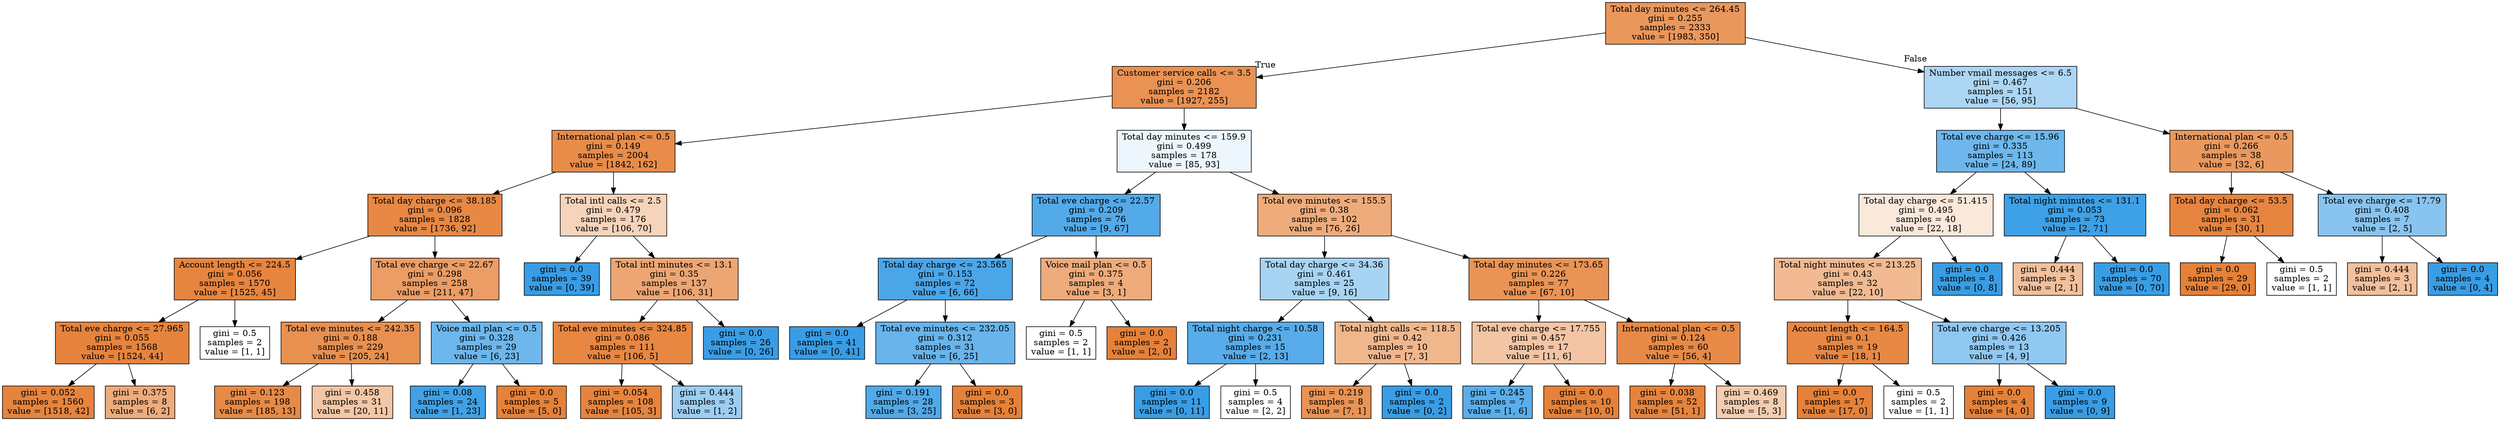 digraph Tree {
node [shape=box, style="filled", color="black"] ;
0 [label="Total day minutes <= 264.45\ngini = 0.255\nsamples = 2333\nvalue = [1983, 350]", fillcolor="#e58139d2"] ;
1 [label="Customer service calls <= 3.5\ngini = 0.206\nsamples = 2182\nvalue = [1927, 255]", fillcolor="#e58139dd"] ;
0 -> 1 [labeldistance=2.5, labelangle=45, headlabel="True"] ;
2 [label="International plan <= 0.5\ngini = 0.149\nsamples = 2004\nvalue = [1842, 162]", fillcolor="#e58139e9"] ;
1 -> 2 ;
3 [label="Total day charge <= 38.185\ngini = 0.096\nsamples = 1828\nvalue = [1736, 92]", fillcolor="#e58139f1"] ;
2 -> 3 ;
4 [label="Account length <= 224.5\ngini = 0.056\nsamples = 1570\nvalue = [1525, 45]", fillcolor="#e58139f7"] ;
3 -> 4 ;
5 [label="Total eve charge <= 27.965\ngini = 0.055\nsamples = 1568\nvalue = [1524, 44]", fillcolor="#e58139f8"] ;
4 -> 5 ;
6 [label="gini = 0.052\nsamples = 1560\nvalue = [1518, 42]", fillcolor="#e58139f8"] ;
5 -> 6 ;
7 [label="gini = 0.375\nsamples = 8\nvalue = [6, 2]", fillcolor="#e58139aa"] ;
5 -> 7 ;
8 [label="gini = 0.5\nsamples = 2\nvalue = [1, 1]", fillcolor="#e5813900"] ;
4 -> 8 ;
9 [label="Total eve charge <= 22.67\ngini = 0.298\nsamples = 258\nvalue = [211, 47]", fillcolor="#e58139c6"] ;
3 -> 9 ;
10 [label="Total eve minutes <= 242.35\ngini = 0.188\nsamples = 229\nvalue = [205, 24]", fillcolor="#e58139e1"] ;
9 -> 10 ;
11 [label="gini = 0.123\nsamples = 198\nvalue = [185, 13]", fillcolor="#e58139ed"] ;
10 -> 11 ;
12 [label="gini = 0.458\nsamples = 31\nvalue = [20, 11]", fillcolor="#e5813973"] ;
10 -> 12 ;
13 [label="Voice mail plan <= 0.5\ngini = 0.328\nsamples = 29\nvalue = [6, 23]", fillcolor="#399de5bc"] ;
9 -> 13 ;
14 [label="gini = 0.08\nsamples = 24\nvalue = [1, 23]", fillcolor="#399de5f4"] ;
13 -> 14 ;
15 [label="gini = 0.0\nsamples = 5\nvalue = [5, 0]", fillcolor="#e58139ff"] ;
13 -> 15 ;
16 [label="Total intl calls <= 2.5\ngini = 0.479\nsamples = 176\nvalue = [106, 70]", fillcolor="#e5813957"] ;
2 -> 16 ;
17 [label="gini = 0.0\nsamples = 39\nvalue = [0, 39]", fillcolor="#399de5ff"] ;
16 -> 17 ;
18 [label="Total intl minutes <= 13.1\ngini = 0.35\nsamples = 137\nvalue = [106, 31]", fillcolor="#e58139b4"] ;
16 -> 18 ;
19 [label="Total eve minutes <= 324.85\ngini = 0.086\nsamples = 111\nvalue = [106, 5]", fillcolor="#e58139f3"] ;
18 -> 19 ;
20 [label="gini = 0.054\nsamples = 108\nvalue = [105, 3]", fillcolor="#e58139f8"] ;
19 -> 20 ;
21 [label="gini = 0.444\nsamples = 3\nvalue = [1, 2]", fillcolor="#399de57f"] ;
19 -> 21 ;
22 [label="gini = 0.0\nsamples = 26\nvalue = [0, 26]", fillcolor="#399de5ff"] ;
18 -> 22 ;
23 [label="Total day minutes <= 159.9\ngini = 0.499\nsamples = 178\nvalue = [85, 93]", fillcolor="#399de516"] ;
1 -> 23 ;
24 [label="Total eve charge <= 22.57\ngini = 0.209\nsamples = 76\nvalue = [9, 67]", fillcolor="#399de5dd"] ;
23 -> 24 ;
25 [label="Total day charge <= 23.565\ngini = 0.153\nsamples = 72\nvalue = [6, 66]", fillcolor="#399de5e8"] ;
24 -> 25 ;
26 [label="gini = 0.0\nsamples = 41\nvalue = [0, 41]", fillcolor="#399de5ff"] ;
25 -> 26 ;
27 [label="Total eve minutes <= 232.05\ngini = 0.312\nsamples = 31\nvalue = [6, 25]", fillcolor="#399de5c2"] ;
25 -> 27 ;
28 [label="gini = 0.191\nsamples = 28\nvalue = [3, 25]", fillcolor="#399de5e0"] ;
27 -> 28 ;
29 [label="gini = 0.0\nsamples = 3\nvalue = [3, 0]", fillcolor="#e58139ff"] ;
27 -> 29 ;
30 [label="Voice mail plan <= 0.5\ngini = 0.375\nsamples = 4\nvalue = [3, 1]", fillcolor="#e58139aa"] ;
24 -> 30 ;
31 [label="gini = 0.5\nsamples = 2\nvalue = [1, 1]", fillcolor="#e5813900"] ;
30 -> 31 ;
32 [label="gini = 0.0\nsamples = 2\nvalue = [2, 0]", fillcolor="#e58139ff"] ;
30 -> 32 ;
33 [label="Total eve minutes <= 155.5\ngini = 0.38\nsamples = 102\nvalue = [76, 26]", fillcolor="#e58139a8"] ;
23 -> 33 ;
34 [label="Total day charge <= 34.36\ngini = 0.461\nsamples = 25\nvalue = [9, 16]", fillcolor="#399de570"] ;
33 -> 34 ;
35 [label="Total night charge <= 10.58\ngini = 0.231\nsamples = 15\nvalue = [2, 13]", fillcolor="#399de5d8"] ;
34 -> 35 ;
36 [label="gini = 0.0\nsamples = 11\nvalue = [0, 11]", fillcolor="#399de5ff"] ;
35 -> 36 ;
37 [label="gini = 0.5\nsamples = 4\nvalue = [2, 2]", fillcolor="#e5813900"] ;
35 -> 37 ;
38 [label="Total night calls <= 118.5\ngini = 0.42\nsamples = 10\nvalue = [7, 3]", fillcolor="#e5813992"] ;
34 -> 38 ;
39 [label="gini = 0.219\nsamples = 8\nvalue = [7, 1]", fillcolor="#e58139db"] ;
38 -> 39 ;
40 [label="gini = 0.0\nsamples = 2\nvalue = [0, 2]", fillcolor="#399de5ff"] ;
38 -> 40 ;
41 [label="Total day minutes <= 173.65\ngini = 0.226\nsamples = 77\nvalue = [67, 10]", fillcolor="#e58139d9"] ;
33 -> 41 ;
42 [label="Total eve charge <= 17.755\ngini = 0.457\nsamples = 17\nvalue = [11, 6]", fillcolor="#e5813974"] ;
41 -> 42 ;
43 [label="gini = 0.245\nsamples = 7\nvalue = [1, 6]", fillcolor="#399de5d4"] ;
42 -> 43 ;
44 [label="gini = 0.0\nsamples = 10\nvalue = [10, 0]", fillcolor="#e58139ff"] ;
42 -> 44 ;
45 [label="International plan <= 0.5\ngini = 0.124\nsamples = 60\nvalue = [56, 4]", fillcolor="#e58139ed"] ;
41 -> 45 ;
46 [label="gini = 0.038\nsamples = 52\nvalue = [51, 1]", fillcolor="#e58139fa"] ;
45 -> 46 ;
47 [label="gini = 0.469\nsamples = 8\nvalue = [5, 3]", fillcolor="#e5813966"] ;
45 -> 47 ;
48 [label="Number vmail messages <= 6.5\ngini = 0.467\nsamples = 151\nvalue = [56, 95]", fillcolor="#399de569"] ;
0 -> 48 [labeldistance=2.5, labelangle=-45, headlabel="False"] ;
49 [label="Total eve charge <= 15.96\ngini = 0.335\nsamples = 113\nvalue = [24, 89]", fillcolor="#399de5ba"] ;
48 -> 49 ;
50 [label="Total day charge <= 51.415\ngini = 0.495\nsamples = 40\nvalue = [22, 18]", fillcolor="#e581392e"] ;
49 -> 50 ;
51 [label="Total night minutes <= 213.25\ngini = 0.43\nsamples = 32\nvalue = [22, 10]", fillcolor="#e581398b"] ;
50 -> 51 ;
52 [label="Account length <= 164.5\ngini = 0.1\nsamples = 19\nvalue = [18, 1]", fillcolor="#e58139f1"] ;
51 -> 52 ;
53 [label="gini = 0.0\nsamples = 17\nvalue = [17, 0]", fillcolor="#e58139ff"] ;
52 -> 53 ;
54 [label="gini = 0.5\nsamples = 2\nvalue = [1, 1]", fillcolor="#e5813900"] ;
52 -> 54 ;
55 [label="Total eve charge <= 13.205\ngini = 0.426\nsamples = 13\nvalue = [4, 9]", fillcolor="#399de58e"] ;
51 -> 55 ;
56 [label="gini = 0.0\nsamples = 4\nvalue = [4, 0]", fillcolor="#e58139ff"] ;
55 -> 56 ;
57 [label="gini = 0.0\nsamples = 9\nvalue = [0, 9]", fillcolor="#399de5ff"] ;
55 -> 57 ;
58 [label="gini = 0.0\nsamples = 8\nvalue = [0, 8]", fillcolor="#399de5ff"] ;
50 -> 58 ;
59 [label="Total night minutes <= 131.1\ngini = 0.053\nsamples = 73\nvalue = [2, 71]", fillcolor="#399de5f8"] ;
49 -> 59 ;
60 [label="gini = 0.444\nsamples = 3\nvalue = [2, 1]", fillcolor="#e581397f"] ;
59 -> 60 ;
61 [label="gini = 0.0\nsamples = 70\nvalue = [0, 70]", fillcolor="#399de5ff"] ;
59 -> 61 ;
62 [label="International plan <= 0.5\ngini = 0.266\nsamples = 38\nvalue = [32, 6]", fillcolor="#e58139cf"] ;
48 -> 62 ;
63 [label="Total day charge <= 53.5\ngini = 0.062\nsamples = 31\nvalue = [30, 1]", fillcolor="#e58139f6"] ;
62 -> 63 ;
64 [label="gini = 0.0\nsamples = 29\nvalue = [29, 0]", fillcolor="#e58139ff"] ;
63 -> 64 ;
65 [label="gini = 0.5\nsamples = 2\nvalue = [1, 1]", fillcolor="#e5813900"] ;
63 -> 65 ;
66 [label="Total eve charge <= 17.79\ngini = 0.408\nsamples = 7\nvalue = [2, 5]", fillcolor="#399de599"] ;
62 -> 66 ;
67 [label="gini = 0.444\nsamples = 3\nvalue = [2, 1]", fillcolor="#e581397f"] ;
66 -> 67 ;
68 [label="gini = 0.0\nsamples = 4\nvalue = [0, 4]", fillcolor="#399de5ff"] ;
66 -> 68 ;
}